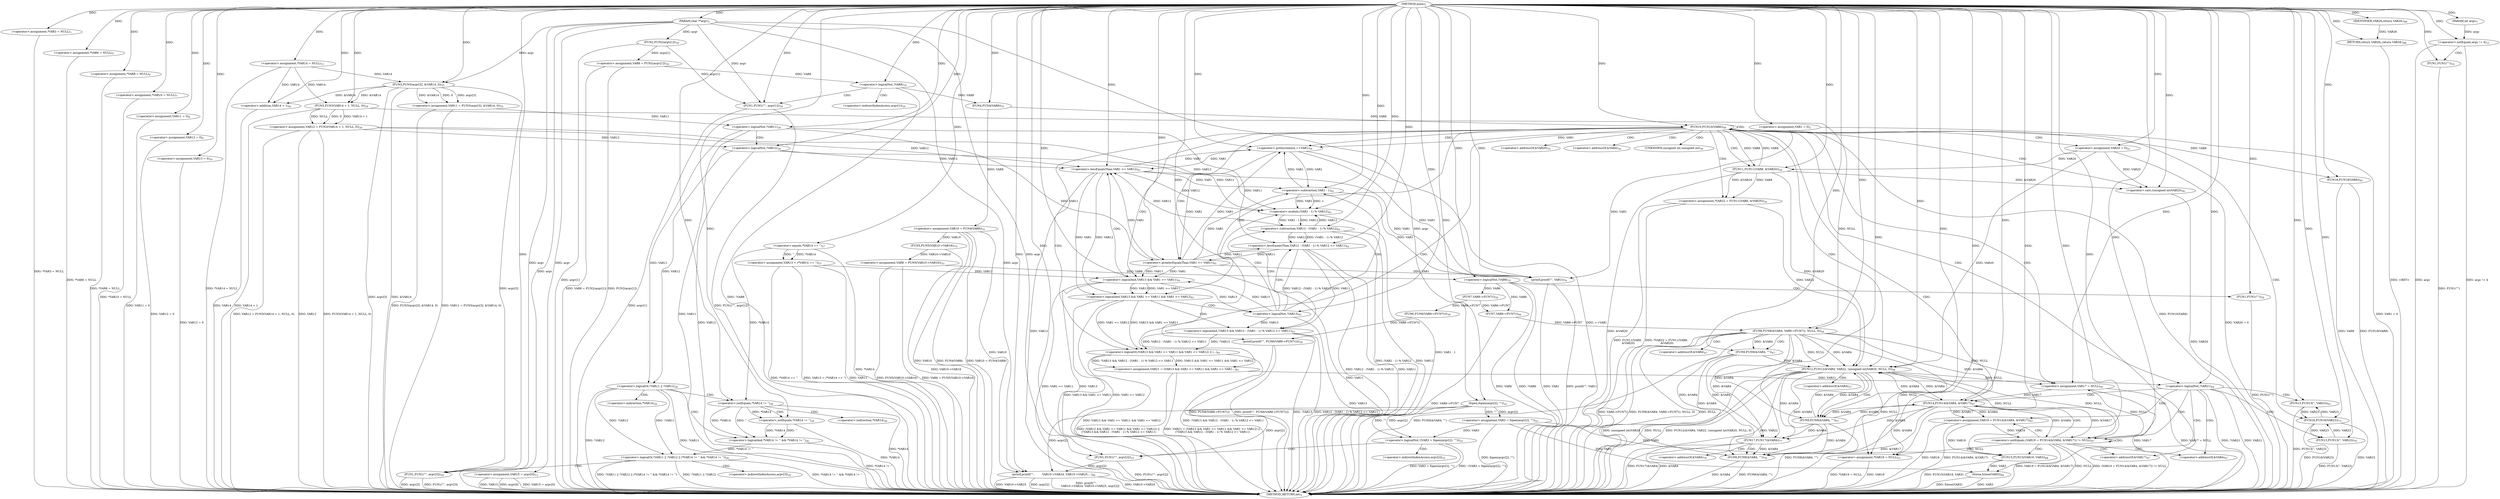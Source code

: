 digraph "main" {  
"8" [label = <(METHOD,main)<SUB>1</SUB>> ]
"295" [label = <(METHOD_RETURN,int)<SUB>1</SUB>> ]
"9" [label = <(PARAM,int argc)<SUB>1</SUB>> ]
"10" [label = <(PARAM,char **argv)<SUB>1</SUB>> ]
"13" [label = <(&lt;operator&gt;.assignment,VAR1 = 0)<SUB>2</SUB>> ]
"17" [label = <(&lt;operator&gt;.assignment,*VAR3 = NULL)<SUB>3</SUB>> ]
"22" [label = <(&lt;operator&gt;.assignment,*VAR6 = NULL)<SUB>5</SUB>> ]
"26" [label = <(&lt;operator&gt;.assignment,*VAR8 = NULL)<SUB>6</SUB>> ]
"30" [label = <(&lt;operator&gt;.assignment,*VAR10 = NULL)<SUB>7</SUB>> ]
"34" [label = <(&lt;operator&gt;.assignment,VAR11 = 0)<SUB>8</SUB>> ]
"38" [label = <(&lt;operator&gt;.assignment,VAR12 = 0)<SUB>9</SUB>> ]
"42" [label = <(&lt;operator&gt;.assignment,VAR13 = 0)<SUB>10</SUB>> ]
"46" [label = <(&lt;operator&gt;.assignment,*VAR14 = NULL)<SUB>11</SUB>> ]
"49" [label = <(&lt;operator&gt;.assignment,VAR15 = argv[0])<SUB>13</SUB>> ]
"61" [label = <(&lt;operator&gt;.assignment,VAR8 = FUN2(argv[1]))<SUB>18</SUB>> ]
"91" [label = <(&lt;operator&gt;.assignment,VAR11 = FUN3(argv[3], &amp;VAR14, 0))<SUB>25</SUB>> ]
"100" [label = <(&lt;operator&gt;.assignment,VAR12 = FUN3(VAR14 + 1, NULL, 0))<SUB>26</SUB>> ]
"108" [label = <(&lt;operator&gt;.assignment,VAR13 = (*VAR14 == ''))<SUB>27</SUB>> ]
"136" [label = <(&lt;operator&gt;.assignment,VAR10 = FUN4(VAR8))<SUB>31</SUB>> ]
"140" [label = <(&lt;operator&gt;.assignment,VAR6 = FUN5(VAR10-&gt;VAR16))<SUB>33</SUB>> ]
"152" [label = <(printf,printf(&quot;&quot;, FUN6(VAR6-&gt;FUN7())))<SUB>39</SUB>> ]
"266" [label = <(printf,printf(&quot;&quot;, VAR1))<SUB>76</SUB>> ]
"278" [label = <(printf,printf(&quot;&quot;,
         VAR10-&gt;VAR24, VAR10-&gt;VAR25,...)<SUB>80</SUB>> ]
"289" [label = <(FUN18,FUN18(VAR8))<SUB>83</SUB>> ]
"291" [label = <(fclose,fclose(VAR3))<SUB>84</SUB>> ]
"293" [label = <(RETURN,return VAR26;,return VAR26;)<SUB>86</SUB>> ]
"55" [label = <(&lt;operator&gt;.notEquals,argc != 4)<SUB>15</SUB>> ]
"68" [label = <(&lt;operator&gt;.logicalNot,!VAR8)<SUB>19</SUB>> ]
"77" [label = <(&lt;operator&gt;.logicalNot,!(VAR3 = fopen(argv[2], &quot;&quot;)))<SUB>22</SUB>> ]
"115" [label = <(&lt;operator&gt;.logicalOr,!VAR11 || !VAR12 || (*VAR14 != '' &amp;&amp; *VAR14 != ''))<SUB>28</SUB>> ]
"147" [label = <(&lt;operator&gt;.logicalNot,!VAR6)<SUB>35</SUB>> ]
"160" [label = <(FUN8,FUN8(&amp;VAR4, VAR6-&gt;FUN7(), NULL, 0))<SUB>44</SUB>> ]
"175" [label = <(FUN10,FUN10(VAR8))<SUB>49</SUB>> ]
"270" [label = <(FUN17,FUN17(&amp;VAR4))<SUB>77</SUB>> ]
"294" [label = <(IDENTIFIER,VAR26,return VAR26;)<SUB>86</SUB>> ]
"59" [label = <(FUN1,FUN1(&quot;&quot;))<SUB>16</SUB>> ]
"63" [label = <(FUN2,FUN2(argv[1]))<SUB>18</SUB>> ]
"71" [label = <(FUN1,FUN1(&quot;&quot;, argv[1]))<SUB>20</SUB>> ]
"86" [label = <(FUN1,FUN1(&quot;&quot;, argv[2]))<SUB>23</SUB>> ]
"93" [label = <(FUN3,FUN3(argv[3], &amp;VAR14, 0))<SUB>25</SUB>> ]
"102" [label = <(FUN3,FUN3(VAR14 + 1, NULL, 0))<SUB>26</SUB>> ]
"110" [label = <(&lt;operator&gt;.equals,*VAR14 == '')<SUB>27</SUB>> ]
"131" [label = <(FUN1,FUN1(&quot;&quot;, argv[3]))<SUB>29</SUB>> ]
"138" [label = <(FUN4,FUN4(VAR8))<SUB>31</SUB>> ]
"142" [label = <(FUN5,FUN5(VAR10-&gt;VAR16))<SUB>33</SUB>> ]
"150" [label = <(FUN1,FUN1(&quot;&quot;))<SUB>36</SUB>> ]
"154" [label = <(FUN6,FUN6(VAR6-&gt;FUN7()))<SUB>39</SUB>> ]
"170" [label = <(FUN9,FUN9(&amp;VAR4, &quot;&quot;))<SUB>47</SUB>> ]
"179" [label = <(&lt;operator&gt;.assignment,VAR17 = NULL)<SUB>50</SUB>> ]
"183" [label = <(&lt;operator&gt;.assignment,*VAR19 = NULL)<SUB>51</SUB>> ]
"187" [label = <(&lt;operator&gt;.assignment,VAR20 = 0)<SUB>52</SUB>> ]
"192" [label = <(&lt;operator&gt;.assignment,*VAR22 = FUN11(VAR8,
 &amp;VAR20))<SUB>54</SUB>> ]
"213" [label = <(&lt;operator&gt;.preIncrement,++VAR1)<SUB>59</SUB>> ]
"215" [label = <(&lt;operator&gt;.assignment,VAR21 = (VAR13 &amp;&amp; VAR1 &gt;= VAR11 &amp;&amp; VAR1 &lt;= VAR1...)<SUB>61</SUB>> ]
"264" [label = <(FUN16,FUN16(VAR23))<SUB>73</SUB>> ]
"274" [label = <(FUN9,FUN9(&amp;VAR4, &quot;&quot;))<SUB>78</SUB>> ]
"78" [label = <(&lt;operator&gt;.assignment,VAR3 = fopen(argv[2], &quot;&quot;))<SUB>22</SUB>> ]
"103" [label = <(&lt;operator&gt;.addition,VAR14 + 1)<SUB>26</SUB>> ]
"116" [label = <(&lt;operator&gt;.logicalOr,!VAR11 || !VAR12)<SUB>28</SUB>> ]
"121" [label = <(&lt;operator&gt;.logicalAnd,*VAR14 != '' &amp;&amp; *VAR14 != '')<SUB>28</SUB>> ]
"155" [label = <(FUN7,VAR6-&gt;FUN7())<SUB>39</SUB>> ]
"163" [label = <(FUN7,VAR6-&gt;FUN7())<SUB>44</SUB>> ]
"199" [label = <(FUN12,FUN12(&amp;VAR4, VAR22, (unsigned int)VAR20, NULL, 0))<SUB>56</SUB>> ]
"240" [label = <(&lt;operator&gt;.logicalNot,!VAR21)<SUB>64</SUB>> ]
"80" [label = <(fopen,fopen(argv[2], &quot;&quot;))<SUB>22</SUB>> ]
"117" [label = <(&lt;operator&gt;.logicalNot,!VAR11)<SUB>28</SUB>> ]
"119" [label = <(&lt;operator&gt;.logicalNot,!VAR12)<SUB>28</SUB>> ]
"122" [label = <(&lt;operator&gt;.notEquals,*VAR14 != '')<SUB>28</SUB>> ]
"126" [label = <(&lt;operator&gt;.notEquals,*VAR14 != '')<SUB>28</SUB>> ]
"194" [label = <(FUN11,FUN11(VAR8,
 &amp;VAR20))<SUB>54</SUB>> ]
"209" [label = <(FUN9,FUN9(&amp;VAR4, &quot;&quot;))<SUB>57</SUB>> ]
"217" [label = <(&lt;operator&gt;.logicalOr,(VAR13 &amp;&amp; VAR1 &gt;= VAR11 &amp;&amp; VAR1 &lt;= VAR12) ||
 (...)<SUB>61</SUB>> ]
"243" [label = <(FUN13,FUN13('', VAR23))<SUB>65</SUB>> ]
"203" [label = <(&lt;operator&gt;.cast,(unsigned int)VAR20)<SUB>56</SUB>> ]
"218" [label = <(&lt;operator&gt;.logicalAnd,VAR13 &amp;&amp; VAR1 &gt;= VAR11 &amp;&amp; VAR1 &lt;= VAR12)<SUB>61</SUB>> ]
"227" [label = <(&lt;operator&gt;.logicalAnd,!VAR13 &amp;&amp; VAR12 - (VAR1 - 1) % VAR12 &lt;= VAR11)<SUB>62</SUB>> ]
"247" [label = <(&lt;operator&gt;.notEquals,(VAR19 = FUN14(&amp;VAR4, &amp;VAR17)) != NULL)<SUB>67</SUB>> ]
"256" [label = <(FUN15,FUN15(VAR19, VAR3))<SUB>68</SUB>> ]
"261" [label = <(FUN13,FUN13('', VAR23))<SUB>70</SUB>> ]
"219" [label = <(&lt;operator&gt;.logicalAnd,VAR13 &amp;&amp; VAR1 &gt;= VAR11)<SUB>61</SUB>> ]
"224" [label = <(&lt;operator&gt;.lessEqualsThan,VAR1 &lt;= VAR12)<SUB>61</SUB>> ]
"228" [label = <(&lt;operator&gt;.logicalNot,!VAR13)<SUB>62</SUB>> ]
"230" [label = <(&lt;operator&gt;.lessEqualsThan,VAR12 - (VAR1 - 1) % VAR12 &lt;= VAR11)<SUB>62</SUB>> ]
"221" [label = <(&lt;operator&gt;.greaterEqualsThan,VAR1 &gt;= VAR11)<SUB>61</SUB>> ]
"231" [label = <(&lt;operator&gt;.subtraction,VAR12 - (VAR1 - 1) % VAR12)<SUB>62</SUB>> ]
"248" [label = <(&lt;operator&gt;.assignment,VAR19 = FUN14(&amp;VAR4, &amp;VAR17))<SUB>67</SUB>> ]
"233" [label = <(&lt;operator&gt;.modulo,(VAR1 - 1) % VAR12)<SUB>62</SUB>> ]
"250" [label = <(FUN14,FUN14(&amp;VAR4, &amp;VAR17))<SUB>67</SUB>> ]
"234" [label = <(&lt;operator&gt;.subtraction,VAR1 - 1)<SUB>62</SUB>> ]
"73" [label = <(&lt;operator&gt;.indirectIndexAccess,argv[1])<SUB>20</SUB>> ]
"88" [label = <(&lt;operator&gt;.indirectIndexAccess,argv[2])<SUB>23</SUB>> ]
"133" [label = <(&lt;operator&gt;.indirectIndexAccess,argv[3])<SUB>29</SUB>> ]
"171" [label = <(&lt;operator&gt;.addressOf,&amp;VAR4)<SUB>47</SUB>> ]
"275" [label = <(&lt;operator&gt;.addressOf,&amp;VAR4)<SUB>78</SUB>> ]
"123" [label = <(&lt;operator&gt;.indirection,*VAR14)<SUB>28</SUB>> ]
"127" [label = <(&lt;operator&gt;.indirection,*VAR14)<SUB>28</SUB>> ]
"196" [label = <(&lt;operator&gt;.addressOf,&amp;VAR20)<SUB>55</SUB>> ]
"200" [label = <(&lt;operator&gt;.addressOf,&amp;VAR4)<SUB>56</SUB>> ]
"204" [label = <(UNKNOWN,unsigned int,unsigned int)<SUB>56</SUB>> ]
"210" [label = <(&lt;operator&gt;.addressOf,&amp;VAR4)<SUB>57</SUB>> ]
"251" [label = <(&lt;operator&gt;.addressOf,&amp;VAR4)<SUB>67</SUB>> ]
"253" [label = <(&lt;operator&gt;.addressOf,&amp;VAR17)<SUB>67</SUB>> ]
  "293" -> "295"  [ label = "DDG: &lt;RET&gt;"] 
  "10" -> "295"  [ label = "DDG: argv"] 
  "13" -> "295"  [ label = "DDG: VAR1 = 0"] 
  "17" -> "295"  [ label = "DDG: *VAR3 = NULL"] 
  "22" -> "295"  [ label = "DDG: *VAR6 = NULL"] 
  "26" -> "295"  [ label = "DDG: *VAR8 = NULL"] 
  "30" -> "295"  [ label = "DDG: *VAR10 = NULL"] 
  "34" -> "295"  [ label = "DDG: VAR11 = 0"] 
  "38" -> "295"  [ label = "DDG: VAR12 = 0"] 
  "42" -> "295"  [ label = "DDG: VAR13 = 0"] 
  "46" -> "295"  [ label = "DDG: *VAR14 = NULL"] 
  "49" -> "295"  [ label = "DDG: argv[0]"] 
  "49" -> "295"  [ label = "DDG: VAR15 = argv[0]"] 
  "55" -> "295"  [ label = "DDG: argc"] 
  "55" -> "295"  [ label = "DDG: argc != 4"] 
  "59" -> "295"  [ label = "DDG: FUN1(&quot;&quot;)"] 
  "63" -> "295"  [ label = "DDG: argv[1]"] 
  "61" -> "295"  [ label = "DDG: FUN2(argv[1])"] 
  "61" -> "295"  [ label = "DDG: VAR8 = FUN2(argv[1])"] 
  "68" -> "295"  [ label = "DDG: !VAR8"] 
  "71" -> "295"  [ label = "DDG: argv[1]"] 
  "71" -> "295"  [ label = "DDG: FUN1(&quot;&quot;, argv[1])"] 
  "78" -> "295"  [ label = "DDG: fopen(argv[2], &quot;&quot;)"] 
  "77" -> "295"  [ label = "DDG: VAR3 = fopen(argv[2], &quot;&quot;)"] 
  "77" -> "295"  [ label = "DDG: !(VAR3 = fopen(argv[2], &quot;&quot;))"] 
  "86" -> "295"  [ label = "DDG: FUN1(&quot;&quot;, argv[2])"] 
  "93" -> "295"  [ label = "DDG: argv[3]"] 
  "93" -> "295"  [ label = "DDG: &amp;VAR14"] 
  "91" -> "295"  [ label = "DDG: FUN3(argv[3], &amp;VAR14, 0)"] 
  "91" -> "295"  [ label = "DDG: VAR11 = FUN3(argv[3], &amp;VAR14, 0)"] 
  "100" -> "295"  [ label = "DDG: VAR12"] 
  "103" -> "295"  [ label = "DDG: VAR14"] 
  "102" -> "295"  [ label = "DDG: VAR14 + 1"] 
  "100" -> "295"  [ label = "DDG: FUN3(VAR14 + 1, NULL, 0)"] 
  "100" -> "295"  [ label = "DDG: VAR12 = FUN3(VAR14 + 1, NULL, 0)"] 
  "108" -> "295"  [ label = "DDG: VAR13"] 
  "110" -> "295"  [ label = "DDG: *VAR14"] 
  "108" -> "295"  [ label = "DDG: *VAR14 == ''"] 
  "108" -> "295"  [ label = "DDG: VAR13 = (*VAR14 == '')"] 
  "117" -> "295"  [ label = "DDG: VAR11"] 
  "116" -> "295"  [ label = "DDG: !VAR11"] 
  "119" -> "295"  [ label = "DDG: VAR12"] 
  "116" -> "295"  [ label = "DDG: !VAR12"] 
  "115" -> "295"  [ label = "DDG: !VAR11 || !VAR12"] 
  "122" -> "295"  [ label = "DDG: *VAR14"] 
  "121" -> "295"  [ label = "DDG: *VAR14 != ''"] 
  "126" -> "295"  [ label = "DDG: *VAR14"] 
  "115" -> "295"  [ label = "DDG: *VAR14 != '' &amp;&amp; *VAR14 != ''"] 
  "115" -> "295"  [ label = "DDG: !VAR11 || !VAR12 || (*VAR14 != '' &amp;&amp; *VAR14 != '')"] 
  "131" -> "295"  [ label = "DDG: argv[3]"] 
  "131" -> "295"  [ label = "DDG: FUN1(&quot;&quot;, argv[3])"] 
  "136" -> "295"  [ label = "DDG: VAR10"] 
  "136" -> "295"  [ label = "DDG: FUN4(VAR8)"] 
  "136" -> "295"  [ label = "DDG: VAR10 = FUN4(VAR8)"] 
  "142" -> "295"  [ label = "DDG: VAR10-&gt;VAR16"] 
  "140" -> "295"  [ label = "DDG: FUN5(VAR10-&gt;VAR16)"] 
  "140" -> "295"  [ label = "DDG: VAR6 = FUN5(VAR10-&gt;VAR16)"] 
  "147" -> "295"  [ label = "DDG: VAR6"] 
  "147" -> "295"  [ label = "DDG: !VAR6"] 
  "150" -> "295"  [ label = "DDG: FUN1(&quot;&quot;)"] 
  "152" -> "295"  [ label = "DDG: FUN6(VAR6-&gt;FUN7())"] 
  "152" -> "295"  [ label = "DDG: printf(&quot;&quot;, FUN6(VAR6-&gt;FUN7()))"] 
  "163" -> "295"  [ label = "DDG: VAR6-&gt;FUN7"] 
  "160" -> "295"  [ label = "DDG: VAR6-&gt;FUN7()"] 
  "160" -> "295"  [ label = "DDG: NULL"] 
  "160" -> "295"  [ label = "DDG: FUN8(&amp;VAR4, VAR6-&gt;FUN7(), NULL, 0)"] 
  "170" -> "295"  [ label = "DDG: FUN9(&amp;VAR4, &quot;&quot;)"] 
  "175" -> "295"  [ label = "DDG: FUN10(VAR8)"] 
  "266" -> "295"  [ label = "DDG: VAR1"] 
  "266" -> "295"  [ label = "DDG: printf(&quot;&quot;, VAR1)"] 
  "270" -> "295"  [ label = "DDG: &amp;VAR4"] 
  "270" -> "295"  [ label = "DDG: FUN17(&amp;VAR4)"] 
  "274" -> "295"  [ label = "DDG: &amp;VAR4"] 
  "274" -> "295"  [ label = "DDG: FUN9(&amp;VAR4, &quot;&quot;)"] 
  "278" -> "295"  [ label = "DDG: VAR10-&gt;VAR24"] 
  "278" -> "295"  [ label = "DDG: VAR10-&gt;VAR25"] 
  "278" -> "295"  [ label = "DDG: argv[2]"] 
  "278" -> "295"  [ label = "DDG: printf(&quot;&quot;,
         VAR10-&gt;VAR24, VAR10-&gt;VAR25, argv[2])"] 
  "289" -> "295"  [ label = "DDG: VAR8"] 
  "289" -> "295"  [ label = "DDG: FUN18(VAR8)"] 
  "291" -> "295"  [ label = "DDG: VAR3"] 
  "291" -> "295"  [ label = "DDG: fclose(VAR3)"] 
  "179" -> "295"  [ label = "DDG: VAR17"] 
  "179" -> "295"  [ label = "DDG: VAR17 = NULL"] 
  "183" -> "295"  [ label = "DDG: VAR19"] 
  "183" -> "295"  [ label = "DDG: *VAR19 = NULL"] 
  "187" -> "295"  [ label = "DDG: VAR20 = 0"] 
  "194" -> "295"  [ label = "DDG: &amp;VAR20"] 
  "192" -> "295"  [ label = "DDG: FUN11(VAR8,
 &amp;VAR20)"] 
  "192" -> "295"  [ label = "DDG: *VAR22 = FUN11(VAR8,
 &amp;VAR20)"] 
  "199" -> "295"  [ label = "DDG: VAR22"] 
  "203" -> "295"  [ label = "DDG: VAR20"] 
  "199" -> "295"  [ label = "DDG: (unsigned int)VAR20"] 
  "199" -> "295"  [ label = "DDG: NULL"] 
  "199" -> "295"  [ label = "DDG: FUN12(&amp;VAR4, VAR22, (unsigned int)VAR20, NULL, 0)"] 
  "209" -> "295"  [ label = "DDG: FUN9(&amp;VAR4, &quot;&quot;)"] 
  "213" -> "295"  [ label = "DDG: ++VAR1"] 
  "219" -> "295"  [ label = "DDG: VAR13"] 
  "221" -> "295"  [ label = "DDG: VAR11"] 
  "219" -> "295"  [ label = "DDG: VAR1 &gt;= VAR11"] 
  "218" -> "295"  [ label = "DDG: VAR13 &amp;&amp; VAR1 &gt;= VAR11"] 
  "224" -> "295"  [ label = "DDG: VAR12"] 
  "218" -> "295"  [ label = "DDG: VAR1 &lt;= VAR12"] 
  "217" -> "295"  [ label = "DDG: VAR13 &amp;&amp; VAR1 &gt;= VAR11 &amp;&amp; VAR1 &lt;= VAR12"] 
  "228" -> "295"  [ label = "DDG: VAR13"] 
  "227" -> "295"  [ label = "DDG: !VAR13"] 
  "231" -> "295"  [ label = "DDG: VAR12"] 
  "233" -> "295"  [ label = "DDG: VAR1 - 1"] 
  "231" -> "295"  [ label = "DDG: (VAR1 - 1) % VAR12"] 
  "230" -> "295"  [ label = "DDG: VAR12 - (VAR1 - 1) % VAR12"] 
  "230" -> "295"  [ label = "DDG: VAR11"] 
  "227" -> "295"  [ label = "DDG: VAR12 - (VAR1 - 1) % VAR12 &lt;= VAR11"] 
  "217" -> "295"  [ label = "DDG: !VAR13 &amp;&amp; VAR12 - (VAR1 - 1) % VAR12 &lt;= VAR11"] 
  "215" -> "295"  [ label = "DDG: (VAR13 &amp;&amp; VAR1 &gt;= VAR11 &amp;&amp; VAR1 &lt;= VAR12) ||
 (!VAR13 &amp;&amp; VAR12 - (VAR1 - 1) % VAR12 &lt;= VAR11)"] 
  "215" -> "295"  [ label = "DDG: VAR21 = (VAR13 &amp;&amp; VAR1 &gt;= VAR11 &amp;&amp; VAR1 &lt;= VAR12) ||
 (!VAR13 &amp;&amp; VAR12 - (VAR1 - 1) % VAR12 &lt;= VAR11)"] 
  "240" -> "295"  [ label = "DDG: VAR21"] 
  "240" -> "295"  [ label = "DDG: !VAR21"] 
  "261" -> "295"  [ label = "DDG: FUN13('', VAR23)"] 
  "243" -> "295"  [ label = "DDG: FUN13('', VAR23)"] 
  "248" -> "295"  [ label = "DDG: VAR19"] 
  "250" -> "295"  [ label = "DDG: &amp;VAR17"] 
  "248" -> "295"  [ label = "DDG: FUN14(&amp;VAR4, &amp;VAR17)"] 
  "247" -> "295"  [ label = "DDG: VAR19 = FUN14(&amp;VAR4, &amp;VAR17)"] 
  "247" -> "295"  [ label = "DDG: NULL"] 
  "247" -> "295"  [ label = "DDG: (VAR19 = FUN14(&amp;VAR4, &amp;VAR17)) != NULL"] 
  "264" -> "295"  [ label = "DDG: VAR23"] 
  "264" -> "295"  [ label = "DDG: FUN16(VAR23)"] 
  "256" -> "295"  [ label = "DDG: FUN15(VAR19, VAR3)"] 
  "49" -> "295"  [ label = "DDG: VAR15"] 
  "8" -> "9"  [ label = "DDG: "] 
  "8" -> "10"  [ label = "DDG: "] 
  "8" -> "13"  [ label = "DDG: "] 
  "8" -> "17"  [ label = "DDG: "] 
  "8" -> "22"  [ label = "DDG: "] 
  "8" -> "26"  [ label = "DDG: "] 
  "8" -> "30"  [ label = "DDG: "] 
  "8" -> "34"  [ label = "DDG: "] 
  "8" -> "38"  [ label = "DDG: "] 
  "8" -> "42"  [ label = "DDG: "] 
  "8" -> "46"  [ label = "DDG: "] 
  "10" -> "49"  [ label = "DDG: argv"] 
  "63" -> "61"  [ label = "DDG: argv[1]"] 
  "93" -> "91"  [ label = "DDG: argv[3]"] 
  "93" -> "91"  [ label = "DDG: &amp;VAR14"] 
  "93" -> "91"  [ label = "DDG: 0"] 
  "102" -> "100"  [ label = "DDG: VAR14 + 1"] 
  "102" -> "100"  [ label = "DDG: NULL"] 
  "102" -> "100"  [ label = "DDG: 0"] 
  "110" -> "108"  [ label = "DDG: *VAR14"] 
  "110" -> "108"  [ label = "DDG: ''"] 
  "138" -> "136"  [ label = "DDG: VAR8"] 
  "142" -> "140"  [ label = "DDG: VAR10-&gt;VAR16"] 
  "294" -> "293"  [ label = "DDG: VAR26"] 
  "8" -> "293"  [ label = "DDG: "] 
  "8" -> "152"  [ label = "DDG: "] 
  "154" -> "152"  [ label = "DDG: VAR6-&gt;FUN7()"] 
  "8" -> "266"  [ label = "DDG: "] 
  "13" -> "266"  [ label = "DDG: VAR1"] 
  "213" -> "266"  [ label = "DDG: VAR1"] 
  "221" -> "266"  [ label = "DDG: VAR1"] 
  "224" -> "266"  [ label = "DDG: VAR1"] 
  "234" -> "266"  [ label = "DDG: VAR1"] 
  "8" -> "278"  [ label = "DDG: "] 
  "136" -> "278"  [ label = "DDG: VAR10"] 
  "10" -> "278"  [ label = "DDG: argv"] 
  "80" -> "278"  [ label = "DDG: argv[2]"] 
  "86" -> "278"  [ label = "DDG: argv[2]"] 
  "175" -> "289"  [ label = "DDG: VAR8"] 
  "8" -> "289"  [ label = "DDG: "] 
  "78" -> "291"  [ label = "DDG: VAR3"] 
  "256" -> "291"  [ label = "DDG: VAR3"] 
  "8" -> "291"  [ label = "DDG: "] 
  "8" -> "294"  [ label = "DDG: "] 
  "9" -> "55"  [ label = "DDG: argc"] 
  "8" -> "55"  [ label = "DDG: "] 
  "10" -> "63"  [ label = "DDG: argv"] 
  "61" -> "68"  [ label = "DDG: VAR8"] 
  "8" -> "68"  [ label = "DDG: "] 
  "78" -> "77"  [ label = "DDG: VAR3"] 
  "80" -> "77"  [ label = "DDG: argv[2]"] 
  "80" -> "77"  [ label = "DDG: &quot;&quot;"] 
  "10" -> "93"  [ label = "DDG: argv"] 
  "46" -> "93"  [ label = "DDG: VAR14"] 
  "8" -> "93"  [ label = "DDG: "] 
  "46" -> "102"  [ label = "DDG: VAR14"] 
  "93" -> "102"  [ label = "DDG: &amp;VAR14"] 
  "8" -> "102"  [ label = "DDG: "] 
  "8" -> "110"  [ label = "DDG: "] 
  "116" -> "115"  [ label = "DDG: !VAR11"] 
  "116" -> "115"  [ label = "DDG: !VAR12"] 
  "121" -> "115"  [ label = "DDG: *VAR14 != ''"] 
  "68" -> "138"  [ label = "DDG: VAR8"] 
  "8" -> "138"  [ label = "DDG: "] 
  "136" -> "142"  [ label = "DDG: VAR10"] 
  "140" -> "147"  [ label = "DDG: VAR6"] 
  "8" -> "147"  [ label = "DDG: "] 
  "155" -> "154"  [ label = "DDG: VAR6-&gt;FUN7"] 
  "8" -> "160"  [ label = "DDG: "] 
  "163" -> "160"  [ label = "DDG: VAR6-&gt;FUN7"] 
  "102" -> "160"  [ label = "DDG: NULL"] 
  "138" -> "175"  [ label = "DDG: VAR8"] 
  "194" -> "175"  [ label = "DDG: VAR8"] 
  "8" -> "175"  [ label = "DDG: "] 
  "160" -> "179"  [ label = "DDG: NULL"] 
  "199" -> "179"  [ label = "DDG: NULL"] 
  "247" -> "179"  [ label = "DDG: NULL"] 
  "8" -> "179"  [ label = "DDG: "] 
  "8" -> "183"  [ label = "DDG: "] 
  "160" -> "183"  [ label = "DDG: NULL"] 
  "199" -> "183"  [ label = "DDG: NULL"] 
  "247" -> "183"  [ label = "DDG: NULL"] 
  "8" -> "187"  [ label = "DDG: "] 
  "194" -> "192"  [ label = "DDG: VAR8"] 
  "194" -> "192"  [ label = "DDG: &amp;VAR20"] 
  "217" -> "215"  [ label = "DDG: VAR13 &amp;&amp; VAR1 &gt;= VAR11 &amp;&amp; VAR1 &lt;= VAR12"] 
  "217" -> "215"  [ label = "DDG: !VAR13 &amp;&amp; VAR12 - (VAR1 - 1) % VAR12 &lt;= VAR11"] 
  "160" -> "270"  [ label = "DDG: &amp;VAR4"] 
  "170" -> "270"  [ label = "DDG: &amp;VAR4"] 
  "199" -> "270"  [ label = "DDG: &amp;VAR4"] 
  "209" -> "270"  [ label = "DDG: &amp;VAR4"] 
  "250" -> "270"  [ label = "DDG: &amp;VAR4"] 
  "8" -> "270"  [ label = "DDG: "] 
  "8" -> "59"  [ label = "DDG: "] 
  "8" -> "71"  [ label = "DDG: "] 
  "10" -> "71"  [ label = "DDG: argv"] 
  "63" -> "71"  [ label = "DDG: argv[1]"] 
  "80" -> "78"  [ label = "DDG: argv[2]"] 
  "80" -> "78"  [ label = "DDG: &quot;&quot;"] 
  "8" -> "86"  [ label = "DDG: "] 
  "10" -> "86"  [ label = "DDG: argv"] 
  "80" -> "86"  [ label = "DDG: argv[2]"] 
  "46" -> "103"  [ label = "DDG: VAR14"] 
  "93" -> "103"  [ label = "DDG: &amp;VAR14"] 
  "8" -> "103"  [ label = "DDG: "] 
  "117" -> "116"  [ label = "DDG: VAR11"] 
  "119" -> "116"  [ label = "DDG: VAR12"] 
  "122" -> "121"  [ label = "DDG: *VAR14"] 
  "122" -> "121"  [ label = "DDG: ''"] 
  "126" -> "121"  [ label = "DDG: *VAR14"] 
  "126" -> "121"  [ label = "DDG: ''"] 
  "8" -> "131"  [ label = "DDG: "] 
  "10" -> "131"  [ label = "DDG: argv"] 
  "93" -> "131"  [ label = "DDG: argv[3]"] 
  "8" -> "150"  [ label = "DDG: "] 
  "147" -> "155"  [ label = "DDG: VAR6"] 
  "147" -> "163"  [ label = "DDG: VAR6"] 
  "155" -> "163"  [ label = "DDG: VAR6-&gt;FUN7"] 
  "160" -> "170"  [ label = "DDG: &amp;VAR4"] 
  "8" -> "170"  [ label = "DDG: "] 
  "13" -> "213"  [ label = "DDG: VAR1"] 
  "221" -> "213"  [ label = "DDG: VAR1"] 
  "224" -> "213"  [ label = "DDG: VAR1"] 
  "234" -> "213"  [ label = "DDG: VAR1"] 
  "8" -> "213"  [ label = "DDG: "] 
  "261" -> "264"  [ label = "DDG: VAR23"] 
  "243" -> "264"  [ label = "DDG: VAR23"] 
  "8" -> "264"  [ label = "DDG: "] 
  "270" -> "274"  [ label = "DDG: &amp;VAR4"] 
  "8" -> "274"  [ label = "DDG: "] 
  "160" -> "274"  [ label = "DDG: &amp;VAR4"] 
  "170" -> "274"  [ label = "DDG: &amp;VAR4"] 
  "199" -> "274"  [ label = "DDG: &amp;VAR4"] 
  "209" -> "274"  [ label = "DDG: &amp;VAR4"] 
  "250" -> "274"  [ label = "DDG: &amp;VAR4"] 
  "10" -> "80"  [ label = "DDG: argv"] 
  "8" -> "80"  [ label = "DDG: "] 
  "91" -> "117"  [ label = "DDG: VAR11"] 
  "8" -> "117"  [ label = "DDG: "] 
  "100" -> "119"  [ label = "DDG: VAR12"] 
  "8" -> "119"  [ label = "DDG: "] 
  "110" -> "122"  [ label = "DDG: *VAR14"] 
  "8" -> "122"  [ label = "DDG: "] 
  "122" -> "126"  [ label = "DDG: *VAR14"] 
  "8" -> "126"  [ label = "DDG: "] 
  "175" -> "194"  [ label = "DDG: VAR8"] 
  "8" -> "194"  [ label = "DDG: "] 
  "187" -> "194"  [ label = "DDG: VAR20"] 
  "160" -> "199"  [ label = "DDG: &amp;VAR4"] 
  "170" -> "199"  [ label = "DDG: &amp;VAR4"] 
  "209" -> "199"  [ label = "DDG: &amp;VAR4"] 
  "250" -> "199"  [ label = "DDG: &amp;VAR4"] 
  "8" -> "199"  [ label = "DDG: "] 
  "192" -> "199"  [ label = "DDG: VAR22"] 
  "187" -> "199"  [ label = "DDG: VAR20"] 
  "194" -> "199"  [ label = "DDG: &amp;VAR20"] 
  "160" -> "199"  [ label = "DDG: NULL"] 
  "247" -> "199"  [ label = "DDG: NULL"] 
  "218" -> "217"  [ label = "DDG: VAR13 &amp;&amp; VAR1 &gt;= VAR11"] 
  "218" -> "217"  [ label = "DDG: VAR1 &lt;= VAR12"] 
  "227" -> "217"  [ label = "DDG: !VAR13"] 
  "227" -> "217"  [ label = "DDG: VAR12 - (VAR1 - 1) % VAR12 &lt;= VAR11"] 
  "215" -> "240"  [ label = "DDG: VAR21"] 
  "8" -> "240"  [ label = "DDG: "] 
  "187" -> "203"  [ label = "DDG: VAR20"] 
  "194" -> "203"  [ label = "DDG: &amp;VAR20"] 
  "8" -> "203"  [ label = "DDG: "] 
  "199" -> "209"  [ label = "DDG: &amp;VAR4"] 
  "8" -> "209"  [ label = "DDG: "] 
  "160" -> "209"  [ label = "DDG: &amp;VAR4"] 
  "250" -> "209"  [ label = "DDG: &amp;VAR4"] 
  "219" -> "218"  [ label = "DDG: VAR13"] 
  "219" -> "218"  [ label = "DDG: VAR1 &gt;= VAR11"] 
  "224" -> "218"  [ label = "DDG: VAR1"] 
  "224" -> "218"  [ label = "DDG: VAR12"] 
  "228" -> "227"  [ label = "DDG: VAR13"] 
  "230" -> "227"  [ label = "DDG: VAR12 - (VAR1 - 1) % VAR12"] 
  "230" -> "227"  [ label = "DDG: VAR11"] 
  "8" -> "243"  [ label = "DDG: "] 
  "264" -> "243"  [ label = "DDG: VAR23"] 
  "108" -> "219"  [ label = "DDG: VAR13"] 
  "228" -> "219"  [ label = "DDG: VAR13"] 
  "8" -> "219"  [ label = "DDG: "] 
  "221" -> "219"  [ label = "DDG: VAR1"] 
  "221" -> "219"  [ label = "DDG: VAR11"] 
  "213" -> "224"  [ label = "DDG: VAR1"] 
  "221" -> "224"  [ label = "DDG: VAR1"] 
  "8" -> "224"  [ label = "DDG: "] 
  "100" -> "224"  [ label = "DDG: VAR12"] 
  "119" -> "224"  [ label = "DDG: VAR12"] 
  "231" -> "224"  [ label = "DDG: VAR12"] 
  "219" -> "228"  [ label = "DDG: VAR13"] 
  "8" -> "228"  [ label = "DDG: "] 
  "231" -> "230"  [ label = "DDG: VAR12"] 
  "231" -> "230"  [ label = "DDG: (VAR1 - 1) % VAR12"] 
  "117" -> "230"  [ label = "DDG: VAR11"] 
  "221" -> "230"  [ label = "DDG: VAR11"] 
  "8" -> "230"  [ label = "DDG: "] 
  "248" -> "247"  [ label = "DDG: VAR19"] 
  "250" -> "247"  [ label = "DDG: &amp;VAR4"] 
  "250" -> "247"  [ label = "DDG: &amp;VAR17"] 
  "199" -> "247"  [ label = "DDG: NULL"] 
  "8" -> "247"  [ label = "DDG: "] 
  "248" -> "256"  [ label = "DDG: VAR19"] 
  "8" -> "256"  [ label = "DDG: "] 
  "78" -> "256"  [ label = "DDG: VAR3"] 
  "8" -> "261"  [ label = "DDG: "] 
  "264" -> "261"  [ label = "DDG: VAR23"] 
  "213" -> "221"  [ label = "DDG: VAR1"] 
  "8" -> "221"  [ label = "DDG: "] 
  "117" -> "221"  [ label = "DDG: VAR11"] 
  "230" -> "221"  [ label = "DDG: VAR11"] 
  "233" -> "231"  [ label = "DDG: VAR12"] 
  "8" -> "231"  [ label = "DDG: "] 
  "233" -> "231"  [ label = "DDG: VAR1 - 1"] 
  "250" -> "248"  [ label = "DDG: &amp;VAR4"] 
  "250" -> "248"  [ label = "DDG: &amp;VAR17"] 
  "234" -> "233"  [ label = "DDG: VAR1"] 
  "234" -> "233"  [ label = "DDG: 1"] 
  "100" -> "233"  [ label = "DDG: VAR12"] 
  "119" -> "233"  [ label = "DDG: VAR12"] 
  "224" -> "233"  [ label = "DDG: VAR12"] 
  "231" -> "233"  [ label = "DDG: VAR12"] 
  "8" -> "233"  [ label = "DDG: "] 
  "199" -> "250"  [ label = "DDG: &amp;VAR4"] 
  "209" -> "250"  [ label = "DDG: &amp;VAR4"] 
  "8" -> "250"  [ label = "DDG: "] 
  "160" -> "250"  [ label = "DDG: &amp;VAR4"] 
  "179" -> "250"  [ label = "DDG: VAR17"] 
  "213" -> "234"  [ label = "DDG: VAR1"] 
  "221" -> "234"  [ label = "DDG: VAR1"] 
  "224" -> "234"  [ label = "DDG: VAR1"] 
  "8" -> "234"  [ label = "DDG: "] 
  "55" -> "59"  [ label = "CDG: "] 
  "68" -> "73"  [ label = "CDG: "] 
  "68" -> "71"  [ label = "CDG: "] 
  "77" -> "88"  [ label = "CDG: "] 
  "77" -> "86"  [ label = "CDG: "] 
  "115" -> "131"  [ label = "CDG: "] 
  "115" -> "133"  [ label = "CDG: "] 
  "147" -> "150"  [ label = "CDG: "] 
  "160" -> "170"  [ label = "CDG: "] 
  "160" -> "171"  [ label = "CDG: "] 
  "175" -> "192"  [ label = "CDG: "] 
  "175" -> "179"  [ label = "CDG: "] 
  "175" -> "215"  [ label = "CDG: "] 
  "175" -> "196"  [ label = "CDG: "] 
  "175" -> "240"  [ label = "CDG: "] 
  "175" -> "213"  [ label = "CDG: "] 
  "175" -> "204"  [ label = "CDG: "] 
  "175" -> "264"  [ label = "CDG: "] 
  "175" -> "187"  [ label = "CDG: "] 
  "175" -> "194"  [ label = "CDG: "] 
  "175" -> "183"  [ label = "CDG: "] 
  "175" -> "200"  [ label = "CDG: "] 
  "175" -> "217"  [ label = "CDG: "] 
  "175" -> "199"  [ label = "CDG: "] 
  "175" -> "175"  [ label = "CDG: "] 
  "175" -> "203"  [ label = "CDG: "] 
  "175" -> "218"  [ label = "CDG: "] 
  "175" -> "219"  [ label = "CDG: "] 
  "175" -> "221"  [ label = "CDG: "] 
  "270" -> "275"  [ label = "CDG: "] 
  "270" -> "274"  [ label = "CDG: "] 
  "116" -> "121"  [ label = "CDG: "] 
  "116" -> "122"  [ label = "CDG: "] 
  "116" -> "123"  [ label = "CDG: "] 
  "117" -> "119"  [ label = "CDG: "] 
  "122" -> "127"  [ label = "CDG: "] 
  "122" -> "126"  [ label = "CDG: "] 
  "199" -> "209"  [ label = "CDG: "] 
  "199" -> "210"  [ label = "CDG: "] 
  "240" -> "261"  [ label = "CDG: "] 
  "240" -> "243"  [ label = "CDG: "] 
  "240" -> "247"  [ label = "CDG: "] 
  "240" -> "251"  [ label = "CDG: "] 
  "240" -> "253"  [ label = "CDG: "] 
  "240" -> "248"  [ label = "CDG: "] 
  "240" -> "250"  [ label = "CDG: "] 
  "218" -> "228"  [ label = "CDG: "] 
  "218" -> "227"  [ label = "CDG: "] 
  "219" -> "224"  [ label = "CDG: "] 
  "228" -> "230"  [ label = "CDG: "] 
  "228" -> "231"  [ label = "CDG: "] 
  "228" -> "233"  [ label = "CDG: "] 
  "228" -> "234"  [ label = "CDG: "] 
  "247" -> "256"  [ label = "CDG: "] 
  "247" -> "247"  [ label = "CDG: "] 
  "247" -> "251"  [ label = "CDG: "] 
  "247" -> "253"  [ label = "CDG: "] 
  "247" -> "248"  [ label = "CDG: "] 
  "247" -> "250"  [ label = "CDG: "] 
}
